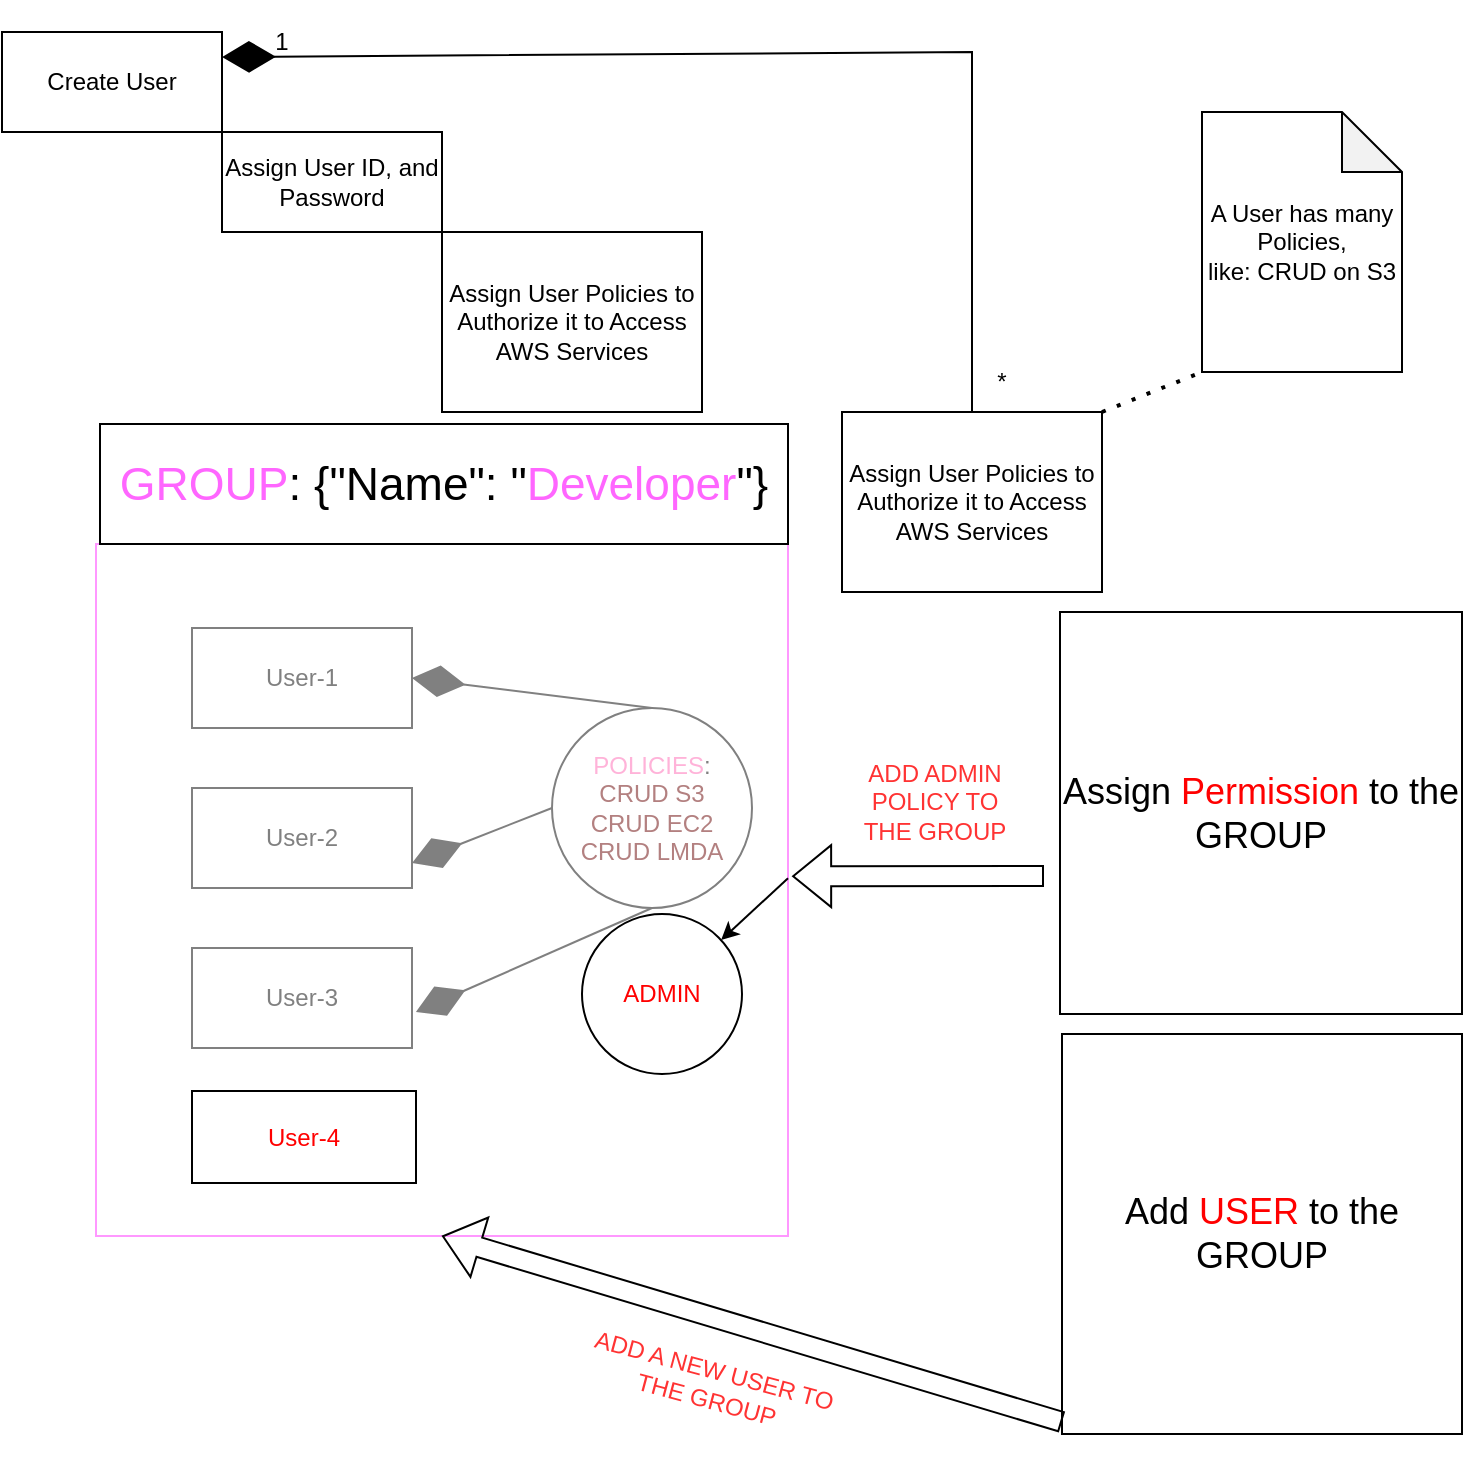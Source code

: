 <mxfile version="22.1.16" type="github">
  <diagram id="C5RBs43oDa-KdzZeNtuy" name="Page-1">
    <mxGraphModel dx="1175" dy="719" grid="0" gridSize="10" guides="1" tooltips="1" connect="1" arrows="1" fold="1" page="1" pageScale="1" pageWidth="827" pageHeight="1169" math="0" shadow="0">
      <root>
        <mxCell id="WIyWlLk6GJQsqaUBKTNV-0" />
        <mxCell id="WIyWlLk6GJQsqaUBKTNV-1" parent="WIyWlLk6GJQsqaUBKTNV-0" />
        <mxCell id="6zlz2clOHnAK1myrmq0h-0" value="Create User" style="html=1;whiteSpace=wrap;" vertex="1" parent="WIyWlLk6GJQsqaUBKTNV-1">
          <mxGeometry x="25" y="162" width="110" height="50" as="geometry" />
        </mxCell>
        <mxCell id="6zlz2clOHnAK1myrmq0h-1" value="Assign User ID, and Password" style="html=1;whiteSpace=wrap;" vertex="1" parent="WIyWlLk6GJQsqaUBKTNV-1">
          <mxGeometry x="135" y="212" width="110" height="50" as="geometry" />
        </mxCell>
        <mxCell id="6zlz2clOHnAK1myrmq0h-2" value="Assign User Policies to Authorize it to Access AWS Services" style="html=1;whiteSpace=wrap;" vertex="1" parent="WIyWlLk6GJQsqaUBKTNV-1">
          <mxGeometry x="245" y="262" width="130" height="90" as="geometry" />
        </mxCell>
        <mxCell id="6zlz2clOHnAK1myrmq0h-3" value="Assign User Policies to Authorize it to Access AWS Services" style="html=1;whiteSpace=wrap;" vertex="1" parent="WIyWlLk6GJQsqaUBKTNV-1">
          <mxGeometry x="445" y="352" width="130" height="90" as="geometry" />
        </mxCell>
        <mxCell id="6zlz2clOHnAK1myrmq0h-4" value="" style="endArrow=diamondThin;endFill=1;endSize=24;html=1;rounded=0;entryX=1;entryY=0.25;entryDx=0;entryDy=0;exitX=0.5;exitY=0;exitDx=0;exitDy=0;" edge="1" parent="WIyWlLk6GJQsqaUBKTNV-1" source="6zlz2clOHnAK1myrmq0h-3" target="6zlz2clOHnAK1myrmq0h-0">
          <mxGeometry width="160" relative="1" as="geometry">
            <mxPoint x="235" y="672" as="sourcePoint" />
            <mxPoint x="395" y="672" as="targetPoint" />
            <Array as="points">
              <mxPoint x="510" y="172" />
            </Array>
          </mxGeometry>
        </mxCell>
        <mxCell id="6zlz2clOHnAK1myrmq0h-5" value="1" style="text;html=1;strokeColor=none;fillColor=none;align=center;verticalAlign=middle;whiteSpace=wrap;rounded=0;" vertex="1" parent="WIyWlLk6GJQsqaUBKTNV-1">
          <mxGeometry x="135" y="152" width="60" height="30" as="geometry" />
        </mxCell>
        <mxCell id="6zlz2clOHnAK1myrmq0h-6" value="*" style="text;html=1;strokeColor=none;fillColor=none;align=center;verticalAlign=middle;whiteSpace=wrap;rounded=0;" vertex="1" parent="WIyWlLk6GJQsqaUBKTNV-1">
          <mxGeometry x="495" y="322" width="60" height="30" as="geometry" />
        </mxCell>
        <mxCell id="6zlz2clOHnAK1myrmq0h-7" value="A User has many Policies, &lt;br&gt;like: CRUD on S3" style="shape=note;whiteSpace=wrap;html=1;backgroundOutline=1;darkOpacity=0.05;" vertex="1" parent="WIyWlLk6GJQsqaUBKTNV-1">
          <mxGeometry x="625" y="202" width="100" height="130" as="geometry" />
        </mxCell>
        <mxCell id="6zlz2clOHnAK1myrmq0h-8" value="" style="endArrow=none;dashed=1;html=1;dashPattern=1 3;strokeWidth=2;rounded=0;exitX=1;exitY=0;exitDx=0;exitDy=0;entryX=0;entryY=1;entryDx=0;entryDy=0;entryPerimeter=0;" edge="1" parent="WIyWlLk6GJQsqaUBKTNV-1" source="6zlz2clOHnAK1myrmq0h-3" target="6zlz2clOHnAK1myrmq0h-7">
          <mxGeometry width="50" height="50" relative="1" as="geometry">
            <mxPoint x="515" y="502" as="sourcePoint" />
            <mxPoint x="565" y="452" as="targetPoint" />
          </mxGeometry>
        </mxCell>
        <mxCell id="6zlz2clOHnAK1myrmq0h-9" value="User-1" style="html=1;whiteSpace=wrap;" vertex="1" parent="WIyWlLk6GJQsqaUBKTNV-1">
          <mxGeometry x="120" y="460" width="110" height="50" as="geometry" />
        </mxCell>
        <mxCell id="6zlz2clOHnAK1myrmq0h-10" value="User-2" style="html=1;whiteSpace=wrap;" vertex="1" parent="WIyWlLk6GJQsqaUBKTNV-1">
          <mxGeometry x="120" y="540" width="110" height="50" as="geometry" />
        </mxCell>
        <mxCell id="6zlz2clOHnAK1myrmq0h-11" value="User-3" style="html=1;whiteSpace=wrap;" vertex="1" parent="WIyWlLk6GJQsqaUBKTNV-1">
          <mxGeometry x="120" y="620" width="110" height="50" as="geometry" />
        </mxCell>
        <mxCell id="6zlz2clOHnAK1myrmq0h-13" value="&lt;font color=&quot;#ff66b3&quot;&gt;POLICIES&lt;/font&gt;:&lt;br&gt;&lt;font color=&quot;#660000&quot;&gt;CRUD S3&lt;br&gt;CRUD EC2&lt;br&gt;CRUD LMDA&lt;/font&gt;" style="ellipse;whiteSpace=wrap;html=1;aspect=fixed;" vertex="1" parent="WIyWlLk6GJQsqaUBKTNV-1">
          <mxGeometry x="300" y="500" width="100" height="100" as="geometry" />
        </mxCell>
        <mxCell id="6zlz2clOHnAK1myrmq0h-14" value="" style="endArrow=diamondThin;endFill=1;endSize=24;html=1;rounded=0;entryX=1;entryY=0.5;entryDx=0;entryDy=0;exitX=0.5;exitY=0;exitDx=0;exitDy=0;" edge="1" parent="WIyWlLk6GJQsqaUBKTNV-1" source="6zlz2clOHnAK1myrmq0h-13" target="6zlz2clOHnAK1myrmq0h-9">
          <mxGeometry width="160" relative="1" as="geometry">
            <mxPoint x="210" y="720" as="sourcePoint" />
            <mxPoint x="370" y="720" as="targetPoint" />
          </mxGeometry>
        </mxCell>
        <mxCell id="6zlz2clOHnAK1myrmq0h-15" value="" style="endArrow=diamondThin;endFill=1;endSize=24;html=1;rounded=0;entryX=1;entryY=0.75;entryDx=0;entryDy=0;exitX=0;exitY=0.5;exitDx=0;exitDy=0;" edge="1" parent="WIyWlLk6GJQsqaUBKTNV-1" source="6zlz2clOHnAK1myrmq0h-13" target="6zlz2clOHnAK1myrmq0h-10">
          <mxGeometry width="160" relative="1" as="geometry">
            <mxPoint x="320" y="495" as="sourcePoint" />
            <mxPoint x="240" y="495" as="targetPoint" />
          </mxGeometry>
        </mxCell>
        <mxCell id="6zlz2clOHnAK1myrmq0h-16" value="" style="endArrow=diamondThin;endFill=1;endSize=24;html=1;rounded=0;entryX=1.018;entryY=0.64;entryDx=0;entryDy=0;exitX=0.5;exitY=1;exitDx=0;exitDy=0;entryPerimeter=0;" edge="1" parent="WIyWlLk6GJQsqaUBKTNV-1" source="6zlz2clOHnAK1myrmq0h-13" target="6zlz2clOHnAK1myrmq0h-11">
          <mxGeometry width="160" relative="1" as="geometry">
            <mxPoint x="332" y="523" as="sourcePoint" />
            <mxPoint x="240" y="588" as="targetPoint" />
          </mxGeometry>
        </mxCell>
        <mxCell id="6zlz2clOHnAK1myrmq0h-18" value="" style="whiteSpace=wrap;html=1;aspect=fixed;opacity=50;strokeColor=#FF33FF;" vertex="1" parent="WIyWlLk6GJQsqaUBKTNV-1">
          <mxGeometry x="72" y="418" width="346" height="346" as="geometry" />
        </mxCell>
        <mxCell id="6zlz2clOHnAK1myrmq0h-19" value="&lt;font style=&quot;font-size: 23px;&quot;&gt;&lt;font style=&quot;font-size: 23px;&quot; color=&quot;#ff66ff&quot;&gt;GROUP&lt;/font&gt;: {&quot;Name&quot;: &quot;&lt;font style=&quot;font-size: 23px;&quot; color=&quot;#ff66ff&quot;&gt;Developer&lt;/font&gt;&quot;}&lt;/font&gt;" style="rounded=0;whiteSpace=wrap;html=1;" vertex="1" parent="WIyWlLk6GJQsqaUBKTNV-1">
          <mxGeometry x="74" y="358" width="344" height="60" as="geometry" />
        </mxCell>
        <mxCell id="6zlz2clOHnAK1myrmq0h-20" value="&lt;font style=&quot;font-size: 18px;&quot;&gt;Assign &lt;font color=&quot;#ff0000&quot;&gt;Permission&lt;/font&gt; to the GROUP&lt;/font&gt;" style="whiteSpace=wrap;html=1;aspect=fixed;" vertex="1" parent="WIyWlLk6GJQsqaUBKTNV-1">
          <mxGeometry x="554" y="452" width="201" height="201" as="geometry" />
        </mxCell>
        <mxCell id="6zlz2clOHnAK1myrmq0h-21" value="" style="shape=flexArrow;endArrow=classic;html=1;rounded=0;entryX=1.006;entryY=0.48;entryDx=0;entryDy=0;entryPerimeter=0;" edge="1" parent="WIyWlLk6GJQsqaUBKTNV-1" target="6zlz2clOHnAK1myrmq0h-18">
          <mxGeometry width="50" height="50" relative="1" as="geometry">
            <mxPoint x="546" y="584" as="sourcePoint" />
            <mxPoint x="425" y="445" as="targetPoint" />
          </mxGeometry>
        </mxCell>
        <mxCell id="6zlz2clOHnAK1myrmq0h-22" value="&lt;font color=&quot;#ff3333&quot;&gt;ADD ADMIN &lt;br&gt;POLICY TO &lt;br&gt;THE GROUP&lt;/font&gt;" style="text;html=1;align=center;verticalAlign=middle;resizable=0;points=[];autosize=1;strokeColor=none;fillColor=none;" vertex="1" parent="WIyWlLk6GJQsqaUBKTNV-1">
          <mxGeometry x="446" y="519" width="89" height="55" as="geometry" />
        </mxCell>
        <mxCell id="6zlz2clOHnAK1myrmq0h-23" value="&lt;font color=&quot;#ff0000&quot;&gt;ADMIN&lt;/font&gt;" style="ellipse;whiteSpace=wrap;html=1;aspect=fixed;" vertex="1" parent="WIyWlLk6GJQsqaUBKTNV-1">
          <mxGeometry x="315" y="603" width="80" height="80" as="geometry" />
        </mxCell>
        <mxCell id="6zlz2clOHnAK1myrmq0h-24" value="" style="endArrow=classic;html=1;rounded=0;exitX=1;exitY=0.483;exitDx=0;exitDy=0;exitPerimeter=0;" edge="1" parent="WIyWlLk6GJQsqaUBKTNV-1" source="6zlz2clOHnAK1myrmq0h-18" target="6zlz2clOHnAK1myrmq0h-23">
          <mxGeometry width="50" height="50" relative="1" as="geometry">
            <mxPoint x="370" y="779" as="sourcePoint" />
            <mxPoint x="420" y="729" as="targetPoint" />
          </mxGeometry>
        </mxCell>
        <mxCell id="6zlz2clOHnAK1myrmq0h-25" value="&lt;font style=&quot;font-size: 18px;&quot;&gt;Add &lt;font color=&quot;#ff0000&quot;&gt;USER&lt;/font&gt; to the GROUP&lt;/font&gt;" style="whiteSpace=wrap;html=1;aspect=fixed;" vertex="1" parent="WIyWlLk6GJQsqaUBKTNV-1">
          <mxGeometry x="555" y="663" width="200" height="200" as="geometry" />
        </mxCell>
        <mxCell id="6zlz2clOHnAK1myrmq0h-26" value="&lt;font color=&quot;#ff0000&quot;&gt;User-4&lt;/font&gt;" style="rounded=0;whiteSpace=wrap;html=1;" vertex="1" parent="WIyWlLk6GJQsqaUBKTNV-1">
          <mxGeometry x="120" y="691.5" width="112" height="46" as="geometry" />
        </mxCell>
        <mxCell id="6zlz2clOHnAK1myrmq0h-27" value="" style="shape=flexArrow;endArrow=classic;html=1;rounded=0;entryX=0.5;entryY=1;entryDx=0;entryDy=0;exitX=0;exitY=0.97;exitDx=0;exitDy=0;exitPerimeter=0;" edge="1" parent="WIyWlLk6GJQsqaUBKTNV-1" source="6zlz2clOHnAK1myrmq0h-25" target="6zlz2clOHnAK1myrmq0h-18">
          <mxGeometry width="50" height="50" relative="1" as="geometry">
            <mxPoint x="555" y="843" as="sourcePoint" />
            <mxPoint x="417" y="671" as="targetPoint" />
          </mxGeometry>
        </mxCell>
        <mxCell id="6zlz2clOHnAK1myrmq0h-28" value="&lt;font color=&quot;#ff3333&quot;&gt;ADD A NEW USER TO &lt;br&gt;THE GROUP&lt;/font&gt;" style="text;html=1;align=center;verticalAlign=middle;resizable=0;points=[];autosize=1;strokeColor=none;fillColor=none;rotation=15;" vertex="1" parent="WIyWlLk6GJQsqaUBKTNV-1">
          <mxGeometry x="308" y="817" width="141" height="41" as="geometry" />
        </mxCell>
      </root>
    </mxGraphModel>
  </diagram>
</mxfile>
